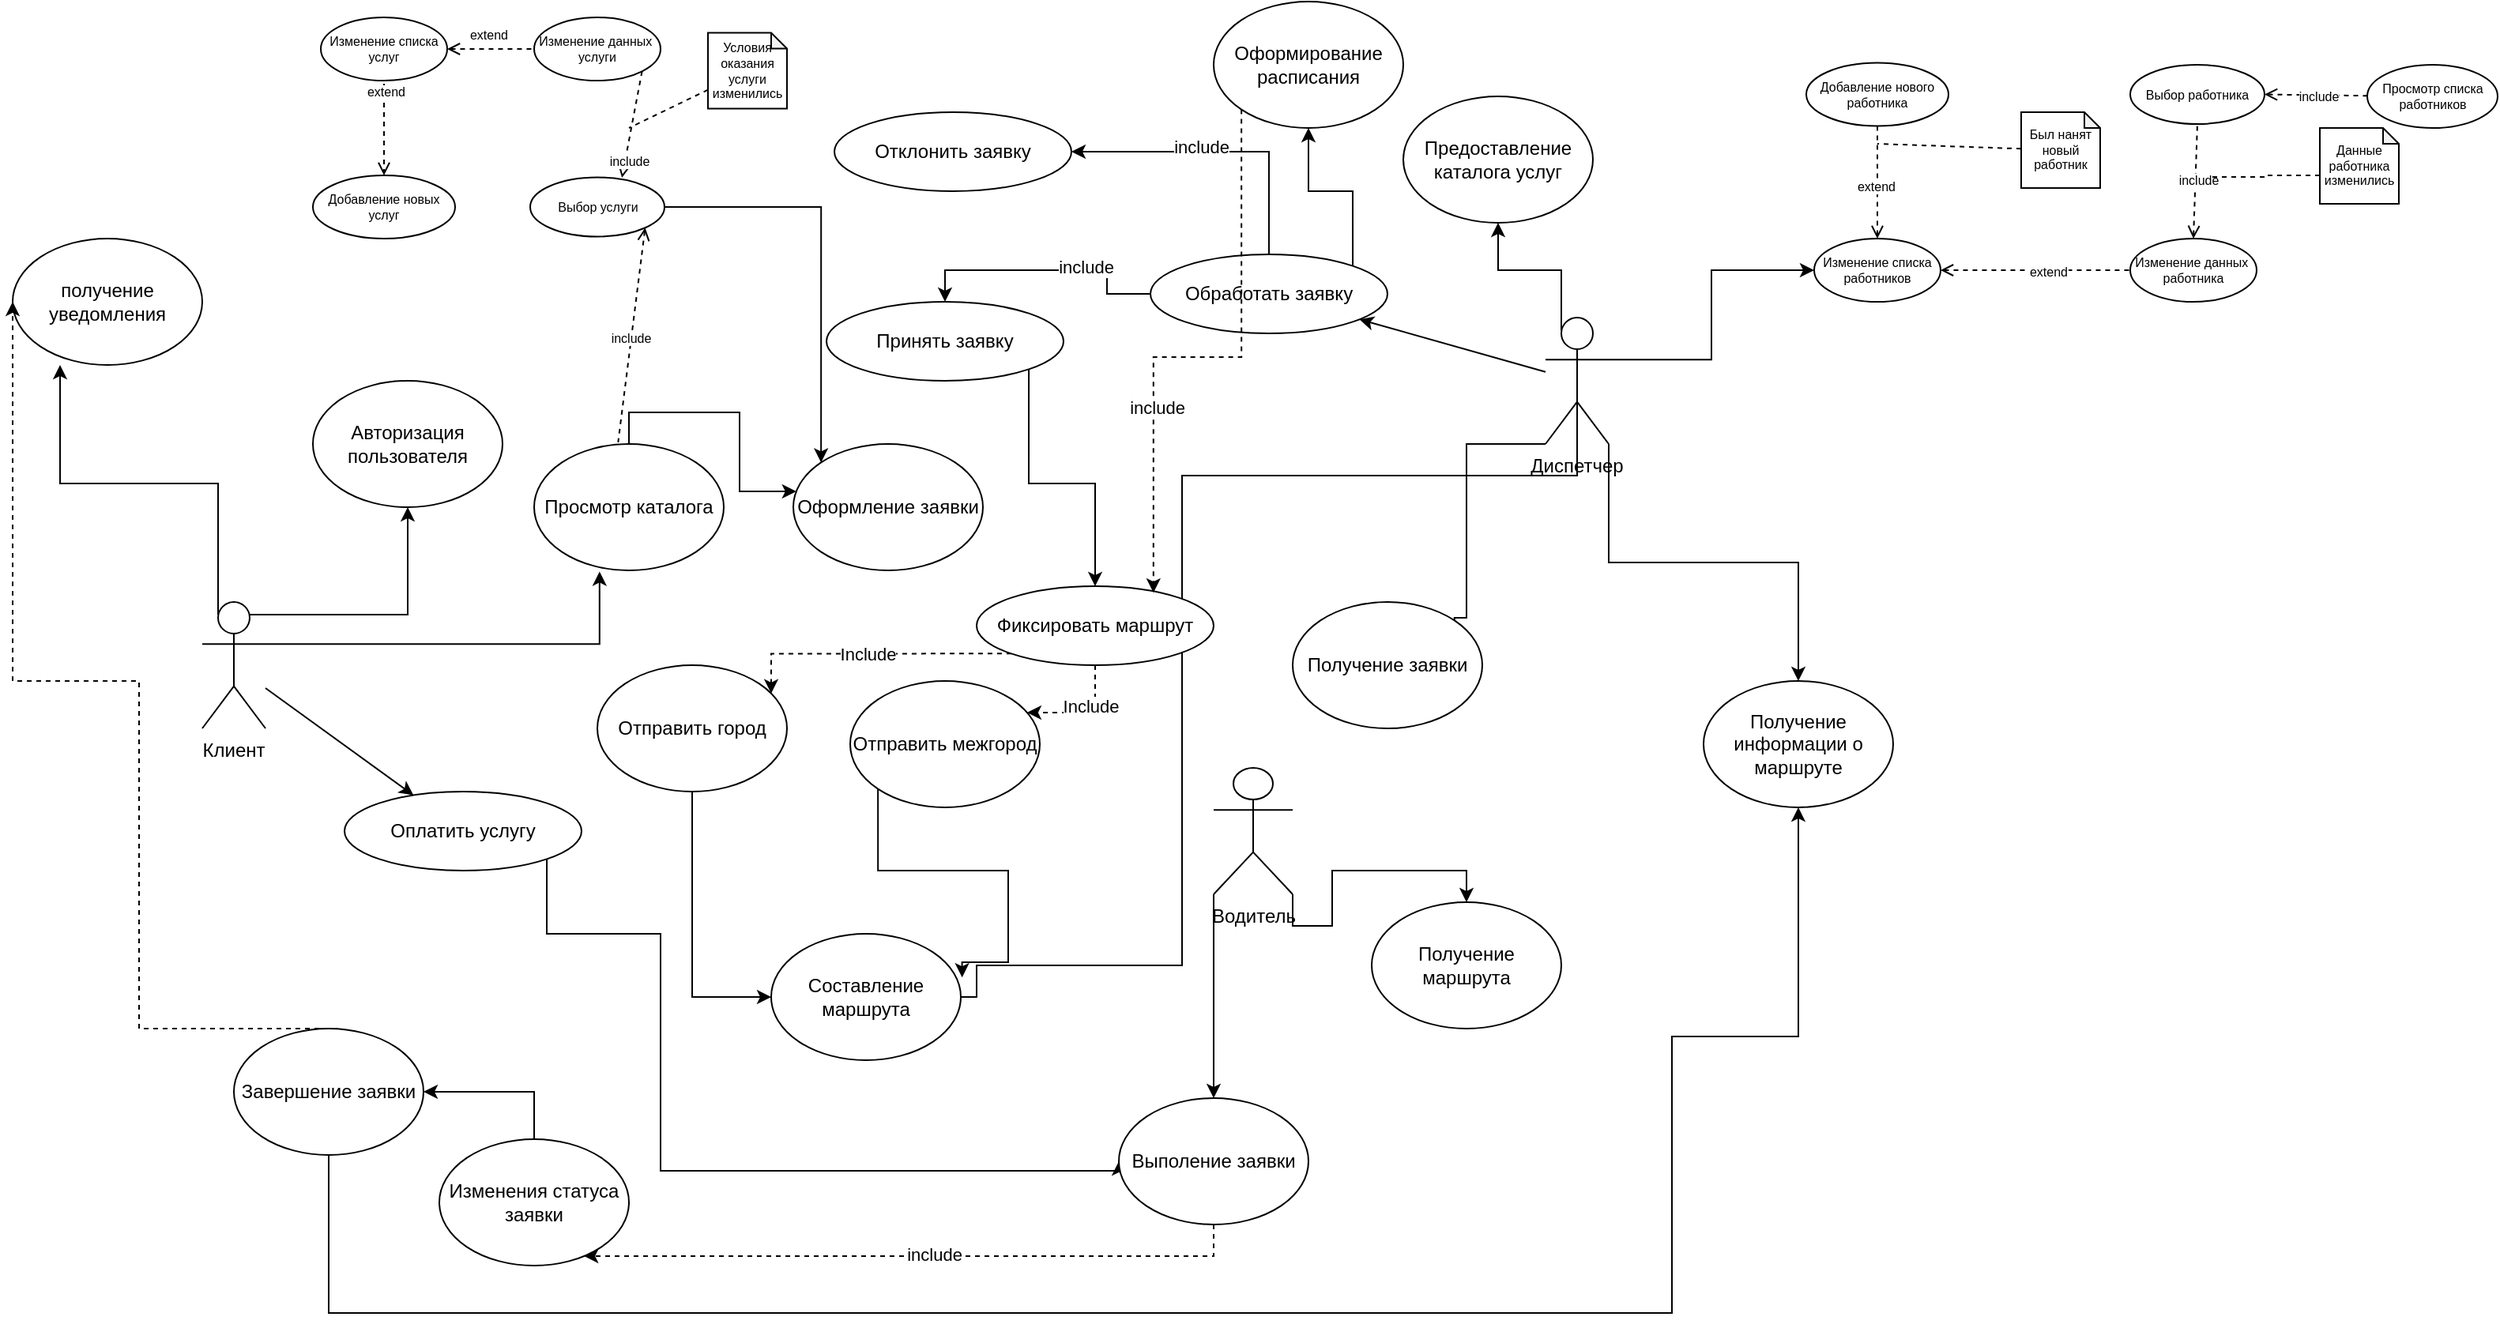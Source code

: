 <mxfile version="26.2.12" pages="4">
  <diagram name="Автобаза - Прецеденты" id="iorTe0vum1CQzyd1ajd3">
    <mxGraphModel dx="2433" dy="2200" grid="1" gridSize="10" guides="1" tooltips="1" connect="1" arrows="1" fold="1" page="1" pageScale="1" pageWidth="827" pageHeight="1169" math="0" shadow="0">
      <root>
        <mxCell id="0" />
        <mxCell id="1" parent="0" />
        <mxCell id="z_F4vW41E12EGXziHgMd-2" style="edgeStyle=orthogonalEdgeStyle;rounded=0;orthogonalLoop=1;jettySize=auto;html=1;exitX=0.75;exitY=0.1;exitDx=0;exitDy=0;exitPerimeter=0;" parent="1" source="h6UZVJmKNb4CSLtt_aIw-1" target="z_F4vW41E12EGXziHgMd-1" edge="1">
          <mxGeometry relative="1" as="geometry" />
        </mxCell>
        <mxCell id="z_F4vW41E12EGXziHgMd-4" style="edgeStyle=orthogonalEdgeStyle;rounded=0;orthogonalLoop=1;jettySize=auto;html=1;exitX=1;exitY=0.333;exitDx=0;exitDy=0;exitPerimeter=0;entryX=0.345;entryY=1.009;entryDx=0;entryDy=0;entryPerimeter=0;" parent="1" source="h6UZVJmKNb4CSLtt_aIw-1" target="Hcgc0fuzSYYbqY41BFrf-36" edge="1">
          <mxGeometry relative="1" as="geometry">
            <mxPoint x="290" y="220" as="targetPoint" />
          </mxGeometry>
        </mxCell>
        <mxCell id="h6UZVJmKNb4CSLtt_aIw-1" value="Клиент" style="shape=umlActor;verticalLabelPosition=bottom;verticalAlign=top;" parent="1" vertex="1">
          <mxGeometry x="40" y="230" width="40" height="80" as="geometry" />
        </mxCell>
        <mxCell id="Hcgc0fuzSYYbqY41BFrf-30" style="edgeStyle=orthogonalEdgeStyle;rounded=0;orthogonalLoop=1;jettySize=auto;html=1;exitX=1;exitY=1;exitDx=0;exitDy=0;exitPerimeter=0;" parent="1" source="h6UZVJmKNb4CSLtt_aIw-2" target="Hcgc0fuzSYYbqY41BFrf-29" edge="1">
          <mxGeometry relative="1" as="geometry" />
        </mxCell>
        <mxCell id="Hcgc0fuzSYYbqY41BFrf-42" style="edgeStyle=orthogonalEdgeStyle;rounded=0;orthogonalLoop=1;jettySize=auto;html=1;exitX=0.25;exitY=0.1;exitDx=0;exitDy=0;exitPerimeter=0;" parent="1" source="h6UZVJmKNb4CSLtt_aIw-2" target="Hcgc0fuzSYYbqY41BFrf-43" edge="1">
          <mxGeometry relative="1" as="geometry">
            <mxPoint x="860" y="-50" as="targetPoint" />
          </mxGeometry>
        </mxCell>
        <mxCell id="B_fv9NfPjWHLZnng0CW3-63" style="edgeStyle=orthogonalEdgeStyle;rounded=0;orthogonalLoop=1;jettySize=auto;html=1;exitX=1;exitY=0.333;exitDx=0;exitDy=0;exitPerimeter=0;entryX=0;entryY=0.5;entryDx=0;entryDy=0;" parent="1" source="h6UZVJmKNb4CSLtt_aIw-2" target="B_fv9NfPjWHLZnng0CW3-41" edge="1">
          <mxGeometry relative="1" as="geometry" />
        </mxCell>
        <mxCell id="J2JNPw5W6Lq8oTRcTXn3-17" style="edgeStyle=orthogonalEdgeStyle;rounded=0;orthogonalLoop=1;jettySize=auto;html=1;exitX=0.5;exitY=0.5;exitDx=0;exitDy=0;exitPerimeter=0;entryX=1;entryY=0.5;entryDx=0;entryDy=0;strokeColor=default;endArrow=none;startFill=0;" parent="1" source="h6UZVJmKNb4CSLtt_aIw-2" target="h6UZVJmKNb4CSLtt_aIw-29" edge="1">
          <mxGeometry relative="1" as="geometry">
            <Array as="points">
              <mxPoint x="910" y="150" />
              <mxPoint x="660" y="150" />
              <mxPoint x="660" y="460" />
              <mxPoint x="530" y="460" />
            </Array>
          </mxGeometry>
        </mxCell>
        <mxCell id="h6UZVJmKNb4CSLtt_aIw-2" value="Диспетчер" style="shape=umlActor;verticalLabelPosition=bottom;verticalAlign=top;" parent="1" vertex="1">
          <mxGeometry x="890" y="50" width="40" height="80" as="geometry" />
        </mxCell>
        <mxCell id="h6UZVJmKNb4CSLtt_aIw-42" style="edgeStyle=orthogonalEdgeStyle;rounded=0;orthogonalLoop=1;jettySize=auto;html=1;exitX=1;exitY=1;exitDx=0;exitDy=0;entryX=0;entryY=0.5;entryDx=0;entryDy=0;" parent="1" source="h6UZVJmKNb4CSLtt_aIw-5" target="h6UZVJmKNb4CSLtt_aIw-41" edge="1">
          <mxGeometry relative="1" as="geometry">
            <Array as="points">
              <mxPoint x="258" y="440" />
              <mxPoint x="330" y="440" />
              <mxPoint x="330" y="590" />
            </Array>
          </mxGeometry>
        </mxCell>
        <mxCell id="h6UZVJmKNb4CSLtt_aIw-5" value="Оплатить услугу" style="ellipse;whiteSpace=wrap;" parent="1" vertex="1">
          <mxGeometry x="130" y="350" width="150" height="50" as="geometry" />
        </mxCell>
        <mxCell id="h6UZVJmKNb4CSLtt_aIw-52" style="edgeStyle=orthogonalEdgeStyle;rounded=0;orthogonalLoop=1;jettySize=auto;html=1;exitX=0.5;exitY=0;exitDx=0;exitDy=0;entryX=1;entryY=0.5;entryDx=0;entryDy=0;" parent="1" source="h6UZVJmKNb4CSLtt_aIw-6" target="h6UZVJmKNb4CSLtt_aIw-7" edge="1">
          <mxGeometry relative="1" as="geometry" />
        </mxCell>
        <mxCell id="J2JNPw5W6Lq8oTRcTXn3-5" value="include" style="edgeLabel;html=1;align=center;verticalAlign=middle;resizable=0;points=[];" parent="h6UZVJmKNb4CSLtt_aIw-52" vertex="1" connectable="0">
          <mxGeometry x="0.137" y="-3" relative="1" as="geometry">
            <mxPoint as="offset" />
          </mxGeometry>
        </mxCell>
        <mxCell id="h6UZVJmKNb4CSLtt_aIw-53" style="edgeStyle=orthogonalEdgeStyle;rounded=0;orthogonalLoop=1;jettySize=auto;html=1;exitX=0;exitY=0.5;exitDx=0;exitDy=0;entryX=0.5;entryY=0;entryDx=0;entryDy=0;" parent="1" source="h6UZVJmKNb4CSLtt_aIw-6" target="h6UZVJmKNb4CSLtt_aIw-19" edge="1">
          <mxGeometry relative="1" as="geometry" />
        </mxCell>
        <mxCell id="J2JNPw5W6Lq8oTRcTXn3-4" value="include" style="edgeLabel;html=1;align=center;verticalAlign=middle;resizable=0;points=[];" parent="h6UZVJmKNb4CSLtt_aIw-53" vertex="1" connectable="0">
          <mxGeometry x="-0.321" y="-2" relative="1" as="geometry">
            <mxPoint as="offset" />
          </mxGeometry>
        </mxCell>
        <mxCell id="xUP2FjdmGzfxS-DiGRP_-1" style="edgeStyle=orthogonalEdgeStyle;rounded=0;orthogonalLoop=1;jettySize=auto;html=1;exitX=1;exitY=0;exitDx=0;exitDy=0;" edge="1" parent="1" source="h6UZVJmKNb4CSLtt_aIw-6" target="xUP2FjdmGzfxS-DiGRP_-2">
          <mxGeometry relative="1" as="geometry">
            <mxPoint x="740" y="-110" as="targetPoint" />
          </mxGeometry>
        </mxCell>
        <mxCell id="h6UZVJmKNb4CSLtt_aIw-6" value="Обработать заявку" style="ellipse;whiteSpace=wrap;" parent="1" vertex="1">
          <mxGeometry x="640" y="10" width="150" height="50" as="geometry" />
        </mxCell>
        <mxCell id="h6UZVJmKNb4CSLtt_aIw-7" value="Отклонить заявку" style="ellipse;whiteSpace=wrap;" parent="1" vertex="1">
          <mxGeometry x="440" y="-80" width="150" height="50" as="geometry" />
        </mxCell>
        <mxCell id="h6UZVJmKNb4CSLtt_aIw-34" style="edgeStyle=orthogonalEdgeStyle;rounded=0;orthogonalLoop=1;jettySize=auto;html=1;exitX=0;exitY=1;exitDx=0;exitDy=0;dashed=1;" parent="1" source="h6UZVJmKNb4CSLtt_aIw-8" target="h6UZVJmKNb4CSLtt_aIw-35" edge="1">
          <mxGeometry relative="1" as="geometry">
            <mxPoint x="460" y="270" as="targetPoint" />
            <Array as="points">
              <mxPoint x="400" y="263" />
            </Array>
          </mxGeometry>
        </mxCell>
        <mxCell id="J2JNPw5W6Lq8oTRcTXn3-1" value="Include" style="edgeLabel;html=1;align=center;verticalAlign=middle;resizable=0;points=[];" parent="h6UZVJmKNb4CSLtt_aIw-34" vertex="1" connectable="0">
          <mxGeometry x="0.026" relative="1" as="geometry">
            <mxPoint as="offset" />
          </mxGeometry>
        </mxCell>
        <mxCell id="h6UZVJmKNb4CSLtt_aIw-36" style="edgeStyle=orthogonalEdgeStyle;rounded=0;orthogonalLoop=1;jettySize=auto;html=1;exitX=0.5;exitY=1;exitDx=0;exitDy=0;dashed=1;" parent="1" source="h6UZVJmKNb4CSLtt_aIw-8" target="h6UZVJmKNb4CSLtt_aIw-37" edge="1">
          <mxGeometry relative="1" as="geometry">
            <mxPoint x="530" y="290" as="targetPoint" />
            <Array as="points">
              <mxPoint x="605" y="300" />
            </Array>
          </mxGeometry>
        </mxCell>
        <mxCell id="J2JNPw5W6Lq8oTRcTXn3-2" value="Include" style="edgeLabel;html=1;align=center;verticalAlign=middle;resizable=0;points=[];" parent="h6UZVJmKNb4CSLtt_aIw-36" vertex="1" connectable="0">
          <mxGeometry x="-0.283" y="-3" relative="1" as="geometry">
            <mxPoint as="offset" />
          </mxGeometry>
        </mxCell>
        <mxCell id="h6UZVJmKNb4CSLtt_aIw-8" value="Фиксировать маршрут" style="ellipse;whiteSpace=wrap;" parent="1" vertex="1">
          <mxGeometry x="530" y="220" width="150" height="50" as="geometry" />
        </mxCell>
        <mxCell id="h6UZVJmKNb4CSLtt_aIw-11" parent="1" source="h6UZVJmKNb4CSLtt_aIw-1" target="h6UZVJmKNb4CSLtt_aIw-5" edge="1">
          <mxGeometry relative="1" as="geometry" />
        </mxCell>
        <mxCell id="h6UZVJmKNb4CSLtt_aIw-12" parent="1" source="h6UZVJmKNb4CSLtt_aIw-2" target="h6UZVJmKNb4CSLtt_aIw-6" edge="1">
          <mxGeometry relative="1" as="geometry" />
        </mxCell>
        <mxCell id="h6UZVJmKNb4CSLtt_aIw-51" style="edgeStyle=orthogonalEdgeStyle;rounded=0;orthogonalLoop=1;jettySize=auto;html=1;exitX=1;exitY=1;exitDx=0;exitDy=0;entryX=0.5;entryY=0;entryDx=0;entryDy=0;" parent="1" source="h6UZVJmKNb4CSLtt_aIw-19" target="h6UZVJmKNb4CSLtt_aIw-8" edge="1">
          <mxGeometry relative="1" as="geometry" />
        </mxCell>
        <mxCell id="h6UZVJmKNb4CSLtt_aIw-19" value="Принять заявку" style="ellipse;whiteSpace=wrap;html=1;" parent="1" vertex="1">
          <mxGeometry x="435" y="40" width="150" height="50" as="geometry" />
        </mxCell>
        <mxCell id="h6UZVJmKNb4CSLtt_aIw-24" value="получение уведомления" style="ellipse;whiteSpace=wrap;html=1;" parent="1" vertex="1">
          <mxGeometry x="-80" width="120" height="80" as="geometry" />
        </mxCell>
        <mxCell id="h6UZVJmKNb4CSLtt_aIw-40" style="edgeStyle=orthogonalEdgeStyle;rounded=0;orthogonalLoop=1;jettySize=auto;html=1;exitX=0;exitY=1;exitDx=0;exitDy=0;exitPerimeter=0;" parent="1" source="h6UZVJmKNb4CSLtt_aIw-27" target="h6UZVJmKNb4CSLtt_aIw-41" edge="1">
          <mxGeometry relative="1" as="geometry">
            <mxPoint x="540" y="570" as="targetPoint" />
            <Array as="points">
              <mxPoint x="680" y="510" />
              <mxPoint x="680" y="510" />
            </Array>
          </mxGeometry>
        </mxCell>
        <mxCell id="Hcgc0fuzSYYbqY41BFrf-40" style="edgeStyle=orthogonalEdgeStyle;rounded=0;orthogonalLoop=1;jettySize=auto;html=1;exitX=1;exitY=1;exitDx=0;exitDy=0;exitPerimeter=0;" parent="1" source="h6UZVJmKNb4CSLtt_aIw-27" target="Hcgc0fuzSYYbqY41BFrf-41" edge="1">
          <mxGeometry relative="1" as="geometry">
            <mxPoint x="840" y="460" as="targetPoint" />
          </mxGeometry>
        </mxCell>
        <mxCell id="h6UZVJmKNb4CSLtt_aIw-27" value="Водитель" style="shape=umlActor;verticalLabelPosition=bottom;verticalAlign=top;html=1;outlineConnect=0;" parent="1" vertex="1">
          <mxGeometry x="680" y="335" width="50" height="80" as="geometry" />
        </mxCell>
        <mxCell id="h6UZVJmKNb4CSLtt_aIw-29" value="Составление маршрута" style="ellipse;whiteSpace=wrap;html=1;" parent="1" vertex="1">
          <mxGeometry x="400" y="440" width="120" height="80" as="geometry" />
        </mxCell>
        <mxCell id="h6UZVJmKNb4CSLtt_aIw-56" style="edgeStyle=orthogonalEdgeStyle;rounded=0;orthogonalLoop=1;jettySize=auto;html=1;exitX=0.5;exitY=1;exitDx=0;exitDy=0;entryX=0;entryY=0.5;entryDx=0;entryDy=0;" parent="1" source="h6UZVJmKNb4CSLtt_aIw-35" target="h6UZVJmKNb4CSLtt_aIw-29" edge="1">
          <mxGeometry relative="1" as="geometry" />
        </mxCell>
        <mxCell id="h6UZVJmKNb4CSLtt_aIw-35" value="Отправить город" style="ellipse;whiteSpace=wrap;html=1;" parent="1" vertex="1">
          <mxGeometry x="290" y="270" width="120" height="80" as="geometry" />
        </mxCell>
        <mxCell id="h6UZVJmKNb4CSLtt_aIw-37" value="Отправить межгород" style="ellipse;whiteSpace=wrap;html=1;" parent="1" vertex="1">
          <mxGeometry x="450" y="280" width="120" height="80" as="geometry" />
        </mxCell>
        <mxCell id="h6UZVJmKNb4CSLtt_aIw-39" style="edgeStyle=orthogonalEdgeStyle;rounded=0;orthogonalLoop=1;jettySize=auto;html=1;exitX=0;exitY=1;exitDx=0;exitDy=0;entryX=1.007;entryY=0.345;entryDx=0;entryDy=0;entryPerimeter=0;" parent="1" source="h6UZVJmKNb4CSLtt_aIw-37" target="h6UZVJmKNb4CSLtt_aIw-29" edge="1">
          <mxGeometry relative="1" as="geometry">
            <Array as="points">
              <mxPoint x="468" y="400" />
              <mxPoint x="550" y="400" />
              <mxPoint x="550" y="458" />
            </Array>
          </mxGeometry>
        </mxCell>
        <mxCell id="Hcgc0fuzSYYbqY41BFrf-33" style="edgeStyle=orthogonalEdgeStyle;rounded=0;orthogonalLoop=1;jettySize=auto;html=1;exitX=0.5;exitY=1;exitDx=0;exitDy=0;dashed=1;" parent="1" source="h6UZVJmKNb4CSLtt_aIw-41" target="Hcgc0fuzSYYbqY41BFrf-34" edge="1">
          <mxGeometry relative="1" as="geometry">
            <mxPoint x="300" y="630" as="targetPoint" />
            <Array as="points">
              <mxPoint x="680" y="644" />
              <mxPoint x="300" y="644" />
            </Array>
          </mxGeometry>
        </mxCell>
        <mxCell id="J2JNPw5W6Lq8oTRcTXn3-6" value="include" style="edgeLabel;html=1;align=center;verticalAlign=middle;resizable=0;points=[];" parent="Hcgc0fuzSYYbqY41BFrf-33" vertex="1" connectable="0">
          <mxGeometry x="-0.056" y="-1" relative="1" as="geometry">
            <mxPoint as="offset" />
          </mxGeometry>
        </mxCell>
        <mxCell id="h6UZVJmKNb4CSLtt_aIw-41" value="Выполение заявки" style="ellipse;whiteSpace=wrap;html=1;" parent="1" vertex="1">
          <mxGeometry x="620" y="544" width="120" height="80" as="geometry" />
        </mxCell>
        <mxCell id="h6UZVJmKNb4CSLtt_aIw-45" style="edgeStyle=orthogonalEdgeStyle;rounded=0;orthogonalLoop=1;jettySize=auto;html=1;exitX=0.5;exitY=0;exitDx=0;exitDy=0;entryX=0;entryY=0.5;entryDx=0;entryDy=0;dashed=1;" parent="1" source="h6UZVJmKNb4CSLtt_aIw-44" target="h6UZVJmKNb4CSLtt_aIw-24" edge="1">
          <mxGeometry relative="1" as="geometry">
            <Array as="points">
              <mxPoint y="500" />
              <mxPoint y="280" />
              <mxPoint x="-80" y="280" />
            </Array>
          </mxGeometry>
        </mxCell>
        <mxCell id="h6UZVJmKNb4CSLtt_aIw-57" style="edgeStyle=orthogonalEdgeStyle;rounded=0;orthogonalLoop=1;jettySize=auto;html=1;exitX=0.5;exitY=1;exitDx=0;exitDy=0;entryX=0.5;entryY=1;entryDx=0;entryDy=0;" parent="1" source="h6UZVJmKNb4CSLtt_aIw-44" target="Hcgc0fuzSYYbqY41BFrf-29" edge="1">
          <mxGeometry relative="1" as="geometry">
            <Array as="points">
              <mxPoint x="120" y="680" />
              <mxPoint x="970" y="680" />
              <mxPoint x="970" y="505" />
              <mxPoint x="1050" y="505" />
            </Array>
            <mxPoint x="1060" y="375" as="targetPoint" />
          </mxGeometry>
        </mxCell>
        <mxCell id="h6UZVJmKNb4CSLtt_aIw-44" value="Завершение заявки" style="ellipse;whiteSpace=wrap;html=1;" parent="1" vertex="1">
          <mxGeometry x="60" y="500" width="120" height="80" as="geometry" />
        </mxCell>
        <mxCell id="h6UZVJmKNb4CSLtt_aIw-48" value="Получение заявки" style="ellipse;whiteSpace=wrap;html=1;" parent="1" vertex="1">
          <mxGeometry x="730.0" y="230" width="120" height="80" as="geometry" />
        </mxCell>
        <mxCell id="h6UZVJmKNb4CSLtt_aIw-55" style="edgeStyle=orthogonalEdgeStyle;rounded=0;orthogonalLoop=1;jettySize=auto;html=1;exitX=1;exitY=0;exitDx=0;exitDy=0;entryX=0;entryY=1;entryDx=0;entryDy=0;entryPerimeter=0;endArrow=none;startFill=0;" parent="1" source="h6UZVJmKNb4CSLtt_aIw-48" target="h6UZVJmKNb4CSLtt_aIw-2" edge="1">
          <mxGeometry relative="1" as="geometry">
            <Array as="points">
              <mxPoint x="832" y="240" />
              <mxPoint x="840" y="240" />
              <mxPoint x="840" y="130" />
            </Array>
          </mxGeometry>
        </mxCell>
        <mxCell id="Hcgc0fuzSYYbqY41BFrf-29" value="Получение информации о маршруте" style="ellipse;whiteSpace=wrap;html=1;" parent="1" vertex="1">
          <mxGeometry x="990" y="280" width="120" height="80" as="geometry" />
        </mxCell>
        <mxCell id="Hcgc0fuzSYYbqY41BFrf-35" style="edgeStyle=orthogonalEdgeStyle;rounded=0;orthogonalLoop=1;jettySize=auto;html=1;exitX=0.5;exitY=0;exitDx=0;exitDy=0;" parent="1" source="Hcgc0fuzSYYbqY41BFrf-34" target="h6UZVJmKNb4CSLtt_aIw-44" edge="1">
          <mxGeometry relative="1" as="geometry" />
        </mxCell>
        <mxCell id="Hcgc0fuzSYYbqY41BFrf-34" value="Изменения статуса заявки" style="ellipse;whiteSpace=wrap;html=1;" parent="1" vertex="1">
          <mxGeometry x="190" y="570" width="120" height="80" as="geometry" />
        </mxCell>
        <mxCell id="Hcgc0fuzSYYbqY41BFrf-37" style="edgeStyle=orthogonalEdgeStyle;rounded=0;orthogonalLoop=1;jettySize=auto;html=1;exitX=0.5;exitY=0;exitDx=0;exitDy=0;" parent="1" source="Hcgc0fuzSYYbqY41BFrf-36" target="Hcgc0fuzSYYbqY41BFrf-38" edge="1">
          <mxGeometry relative="1" as="geometry">
            <mxPoint x="450" y="160" as="targetPoint" />
            <Array as="points">
              <mxPoint x="310" y="110" />
              <mxPoint x="380" y="110" />
              <mxPoint x="380" y="160" />
            </Array>
          </mxGeometry>
        </mxCell>
        <mxCell id="Hcgc0fuzSYYbqY41BFrf-36" value="Просмотр каталога" style="ellipse;whiteSpace=wrap;html=1;" parent="1" vertex="1">
          <mxGeometry x="250" y="130" width="120" height="80" as="geometry" />
        </mxCell>
        <mxCell id="Hcgc0fuzSYYbqY41BFrf-38" value="Оформление заявки" style="ellipse;whiteSpace=wrap;html=1;" parent="1" vertex="1">
          <mxGeometry x="414" y="130" width="120" height="80" as="geometry" />
        </mxCell>
        <mxCell id="Hcgc0fuzSYYbqY41BFrf-41" value="Получение маршрута" style="ellipse;whiteSpace=wrap;html=1;" parent="1" vertex="1">
          <mxGeometry x="780" y="420" width="120" height="80" as="geometry" />
        </mxCell>
        <mxCell id="Hcgc0fuzSYYbqY41BFrf-43" value="Предоставление каталога услуг" style="ellipse;whiteSpace=wrap;html=1;" parent="1" vertex="1">
          <mxGeometry x="800" y="-90" width="120" height="80" as="geometry" />
        </mxCell>
        <mxCell id="z_F4vW41E12EGXziHgMd-1" value="Авторизация пользователя" style="ellipse;whiteSpace=wrap;html=1;" parent="1" vertex="1">
          <mxGeometry x="110" y="90" width="120" height="80" as="geometry" />
        </mxCell>
        <mxCell id="z_F4vW41E12EGXziHgMd-3" style="edgeStyle=orthogonalEdgeStyle;rounded=0;orthogonalLoop=1;jettySize=auto;html=1;exitX=0.25;exitY=0.1;exitDx=0;exitDy=0;exitPerimeter=0;entryX=0.25;entryY=1;entryDx=0;entryDy=0;entryPerimeter=0;" parent="1" source="h6UZVJmKNb4CSLtt_aIw-1" target="h6UZVJmKNb4CSLtt_aIw-24" edge="1">
          <mxGeometry relative="1" as="geometry" />
        </mxCell>
        <mxCell id="B_fv9NfPjWHLZnng0CW3-41" value="Изменение списка работников" style="ellipse;whiteSpace=wrap;html=1;fontSize=8;" parent="1" vertex="1">
          <mxGeometry x="1060" width="80" height="40" as="geometry" />
        </mxCell>
        <mxCell id="B_fv9NfPjWHLZnng0CW3-42" value="" style="endArrow=none;html=1;rounded=0;exitX=0.5;exitY=0;exitDx=0;exitDy=0;fontSize=8;dashed=1;entryX=0.5;entryY=1;entryDx=0;entryDy=0;endFill=0;startArrow=open;startFill=0;" parent="1" source="B_fv9NfPjWHLZnng0CW3-41" target="B_fv9NfPjWHLZnng0CW3-44" edge="1">
          <mxGeometry width="50" height="50" relative="1" as="geometry">
            <mxPoint x="1570" y="50" as="sourcePoint" />
            <mxPoint x="1620" y="-40" as="targetPoint" />
          </mxGeometry>
        </mxCell>
        <mxCell id="B_fv9NfPjWHLZnng0CW3-43" value="extend" style="edgeLabel;html=1;align=center;verticalAlign=middle;resizable=0;points=[];fontSize=8;" parent="B_fv9NfPjWHLZnng0CW3-42" vertex="1" connectable="0">
          <mxGeometry x="-0.064" y="1" relative="1" as="geometry">
            <mxPoint as="offset" />
          </mxGeometry>
        </mxCell>
        <mxCell id="B_fv9NfPjWHLZnng0CW3-44" value="Добавление нового&lt;div style=&quot;font-size: 8px;&quot;&gt;работника&lt;/div&gt;" style="ellipse;whiteSpace=wrap;html=1;fontSize=8;" parent="1" vertex="1">
          <mxGeometry x="1055" y="-111.25" width="90" height="40" as="geometry" />
        </mxCell>
        <mxCell id="B_fv9NfPjWHLZnng0CW3-45" value="Изменение данных&amp;nbsp; работника" style="ellipse;whiteSpace=wrap;html=1;fontSize=8;" parent="1" vertex="1">
          <mxGeometry x="1260" width="80" height="40" as="geometry" />
        </mxCell>
        <mxCell id="B_fv9NfPjWHLZnng0CW3-46" value="" style="endArrow=none;html=1;rounded=0;exitX=1;exitY=0.5;exitDx=0;exitDy=0;entryX=0;entryY=0.5;entryDx=0;entryDy=0;fontSize=8;dashed=1;endFill=0;startArrow=open;startFill=0;" parent="1" source="B_fv9NfPjWHLZnng0CW3-41" target="B_fv9NfPjWHLZnng0CW3-45" edge="1">
          <mxGeometry width="50" height="50" relative="1" as="geometry">
            <mxPoint x="1570" y="10" as="sourcePoint" />
            <mxPoint x="1620" y="-40" as="targetPoint" />
          </mxGeometry>
        </mxCell>
        <mxCell id="B_fv9NfPjWHLZnng0CW3-47" value="extend" style="edgeLabel;html=1;align=center;verticalAlign=middle;resizable=0;points=[];fontSize=8;" parent="B_fv9NfPjWHLZnng0CW3-46" vertex="1" connectable="0">
          <mxGeometry x="0.121" y="-1" relative="1" as="geometry">
            <mxPoint as="offset" />
          </mxGeometry>
        </mxCell>
        <mxCell id="B_fv9NfPjWHLZnng0CW3-51" value="Выбор работника" style="ellipse;whiteSpace=wrap;html=1;fontSize=8;" parent="1" vertex="1">
          <mxGeometry x="1260" y="-110" width="85" height="37.5" as="geometry" />
        </mxCell>
        <mxCell id="B_fv9NfPjWHLZnng0CW3-52" value="" style="endArrow=none;html=1;rounded=0;dashed=1;fontSize=8;exitX=0.5;exitY=0;exitDx=0;exitDy=0;entryX=0.5;entryY=1;entryDx=0;entryDy=0;endFill=0;startArrow=open;startFill=0;" parent="1" source="B_fv9NfPjWHLZnng0CW3-45" target="B_fv9NfPjWHLZnng0CW3-51" edge="1">
          <mxGeometry width="50" height="50" relative="1" as="geometry">
            <mxPoint x="1410.901" y="-14.139" as="sourcePoint" />
            <mxPoint x="1511" y="-10" as="targetPoint" />
          </mxGeometry>
        </mxCell>
        <mxCell id="B_fv9NfPjWHLZnng0CW3-53" value="include" style="edgeLabel;html=1;align=center;verticalAlign=middle;resizable=0;points=[];fontSize=8;" parent="B_fv9NfPjWHLZnng0CW3-52" vertex="1" connectable="0">
          <mxGeometry x="0.024" y="-1" relative="1" as="geometry">
            <mxPoint as="offset" />
          </mxGeometry>
        </mxCell>
        <mxCell id="B_fv9NfPjWHLZnng0CW3-54" value="Просмотр списка работников" style="ellipse;whiteSpace=wrap;html=1;fontSize=8;" parent="1" vertex="1">
          <mxGeometry x="1410" y="-110" width="82.5" height="40" as="geometry" />
        </mxCell>
        <mxCell id="B_fv9NfPjWHLZnng0CW3-55" value="" style="endArrow=none;html=1;rounded=0;dashed=1;fontSize=8;exitX=1;exitY=0.5;exitDx=0;exitDy=0;endFill=0;startArrow=open;startFill=0;" parent="1" source="B_fv9NfPjWHLZnng0CW3-51" target="B_fv9NfPjWHLZnng0CW3-54" edge="1">
          <mxGeometry width="50" height="50" relative="1" as="geometry">
            <mxPoint x="1380.001" y="-84.139" as="sourcePoint" />
            <mxPoint x="1480.1" y="-80" as="targetPoint" />
          </mxGeometry>
        </mxCell>
        <mxCell id="B_fv9NfPjWHLZnng0CW3-56" value="include" style="edgeLabel;html=1;align=center;verticalAlign=middle;resizable=0;points=[];fontSize=8;" parent="B_fv9NfPjWHLZnng0CW3-55" vertex="1" connectable="0">
          <mxGeometry x="0.024" y="-1" relative="1" as="geometry">
            <mxPoint as="offset" />
          </mxGeometry>
        </mxCell>
        <mxCell id="B_fv9NfPjWHLZnng0CW3-64" style="edgeStyle=orthogonalEdgeStyle;rounded=0;orthogonalLoop=1;jettySize=auto;html=1;exitX=0;exitY=0.5;exitDx=0;exitDy=0;exitPerimeter=0;dashed=1;endArrow=none;startFill=0;" parent="1" source="B_fv9NfPjWHLZnng0CW3-57" edge="1">
          <mxGeometry relative="1" as="geometry">
            <mxPoint x="1310" y="-40" as="targetPoint" />
            <Array as="points">
              <mxPoint x="1380" y="-40" />
              <mxPoint x="1345" y="-40" />
              <mxPoint x="1310" y="-39" />
            </Array>
          </mxGeometry>
        </mxCell>
        <mxCell id="B_fv9NfPjWHLZnng0CW3-57" value="Данные работника изменились" style="shape=note;whiteSpace=wrap;html=1;backgroundOutline=1;darkOpacity=0.05;size=10;fontSize=8;" parent="1" vertex="1">
          <mxGeometry x="1380" y="-70" width="50" height="48" as="geometry" />
        </mxCell>
        <mxCell id="B_fv9NfPjWHLZnng0CW3-59" value="Был нанят новый работник" style="shape=note;whiteSpace=wrap;html=1;backgroundOutline=1;darkOpacity=0.05;size=10;fontSize=8;" parent="1" vertex="1">
          <mxGeometry x="1191" y="-80" width="50" height="48" as="geometry" />
        </mxCell>
        <mxCell id="B_fv9NfPjWHLZnng0CW3-60" value="" style="endArrow=none;html=1;rounded=0;endFill=0;dashed=1;" parent="1" source="B_fv9NfPjWHLZnng0CW3-59" edge="1">
          <mxGeometry width="50" height="50" relative="1" as="geometry">
            <mxPoint x="1640" y="40" as="sourcePoint" />
            <mxPoint x="1100" y="-60" as="targetPoint" />
          </mxGeometry>
        </mxCell>
        <mxCell id="Qy9Hf9CnJuJQWr_-i0bf-15" value="" style="endArrow=open;html=1;rounded=0;exitX=0.5;exitY=0;exitDx=0;exitDy=0;fontSize=8;dashed=1;entryX=0.5;entryY=0;entryDx=0;entryDy=0;endFill=0;" parent="1" source="Qy9Hf9CnJuJQWr_-i0bf-18" target="Qy9Hf9CnJuJQWr_-i0bf-17" edge="1">
          <mxGeometry width="50" height="50" relative="1" as="geometry">
            <mxPoint x="258.75" y="9" as="sourcePoint" />
            <mxPoint x="570" y="-6" as="targetPoint" />
          </mxGeometry>
        </mxCell>
        <mxCell id="Qy9Hf9CnJuJQWr_-i0bf-16" value="extend" style="edgeLabel;html=1;align=center;verticalAlign=middle;resizable=0;points=[];fontSize=8;" parent="Qy9Hf9CnJuJQWr_-i0bf-15" vertex="1" connectable="0">
          <mxGeometry x="-0.064" y="1" relative="1" as="geometry">
            <mxPoint as="offset" />
          </mxGeometry>
        </mxCell>
        <mxCell id="Qy9Hf9CnJuJQWr_-i0bf-17" value="Добавление новых&lt;div&gt;услуг&lt;/div&gt;" style="ellipse;whiteSpace=wrap;html=1;fontSize=8;" parent="1" vertex="1">
          <mxGeometry x="110" y="-40" width="90" height="40" as="geometry" />
        </mxCell>
        <mxCell id="Qy9Hf9CnJuJQWr_-i0bf-18" value="Изменение списка услуг" style="ellipse;whiteSpace=wrap;html=1;fontSize=8;" parent="1" vertex="1">
          <mxGeometry x="115" y="-140" width="80" height="40" as="geometry" />
        </mxCell>
        <mxCell id="Qy9Hf9CnJuJQWr_-i0bf-19" value="Изменение данных&amp;nbsp; услуги" style="ellipse;whiteSpace=wrap;html=1;fontSize=8;" parent="1" vertex="1">
          <mxGeometry x="250" y="-140" width="80" height="40" as="geometry" />
        </mxCell>
        <mxCell id="Qy9Hf9CnJuJQWr_-i0bf-20" value="" style="endArrow=none;html=1;rounded=0;exitX=1;exitY=0.5;exitDx=0;exitDy=0;entryX=0;entryY=0.5;entryDx=0;entryDy=0;fontSize=8;dashed=1;endFill=0;startArrow=open;startFill=0;" parent="1" source="Qy9Hf9CnJuJQWr_-i0bf-18" target="Qy9Hf9CnJuJQWr_-i0bf-19" edge="1">
          <mxGeometry width="50" height="50" relative="1" as="geometry">
            <mxPoint x="270" y="75" as="sourcePoint" />
            <mxPoint x="330" y="75" as="targetPoint" />
          </mxGeometry>
        </mxCell>
        <mxCell id="Qy9Hf9CnJuJQWr_-i0bf-21" value="extend" style="edgeLabel;html=1;align=center;verticalAlign=middle;resizable=0;points=[];fontSize=8;" parent="Qy9Hf9CnJuJQWr_-i0bf-20" vertex="1" connectable="0">
          <mxGeometry x="0.121" y="-1" relative="1" as="geometry">
            <mxPoint x="-5" y="-10" as="offset" />
          </mxGeometry>
        </mxCell>
        <mxCell id="J2JNPw5W6Lq8oTRcTXn3-7" style="edgeStyle=orthogonalEdgeStyle;rounded=0;orthogonalLoop=1;jettySize=auto;html=1;exitX=1;exitY=0.5;exitDx=0;exitDy=0;entryX=0;entryY=0;entryDx=0;entryDy=0;" parent="1" source="Qy9Hf9CnJuJQWr_-i0bf-22" target="Hcgc0fuzSYYbqY41BFrf-38" edge="1">
          <mxGeometry relative="1" as="geometry" />
        </mxCell>
        <mxCell id="Qy9Hf9CnJuJQWr_-i0bf-22" value="Выбор услуги" style="ellipse;whiteSpace=wrap;html=1;fontSize=8;" parent="1" vertex="1">
          <mxGeometry x="247.5" y="-38.75" width="85" height="37.5" as="geometry" />
        </mxCell>
        <mxCell id="Qy9Hf9CnJuJQWr_-i0bf-23" value="" style="endArrow=open;html=1;rounded=0;dashed=1;fontSize=8;exitX=1;exitY=1;exitDx=0;exitDy=0;entryX=0.683;entryY=0.005;entryDx=0;entryDy=0;endFill=0;entryPerimeter=0;" parent="1" source="Qy9Hf9CnJuJQWr_-i0bf-19" target="Qy9Hf9CnJuJQWr_-i0bf-22" edge="1">
          <mxGeometry width="50" height="50" relative="1" as="geometry">
            <mxPoint x="370.63" y="2" as="sourcePoint" />
            <mxPoint x="436.63" y="-40" as="targetPoint" />
          </mxGeometry>
        </mxCell>
        <mxCell id="Qy9Hf9CnJuJQWr_-i0bf-24" value="include" style="edgeLabel;html=1;align=center;verticalAlign=middle;resizable=0;points=[];fontSize=8;" parent="Qy9Hf9CnJuJQWr_-i0bf-23" vertex="1" connectable="0">
          <mxGeometry x="0.024" y="-1" relative="1" as="geometry">
            <mxPoint x="-1" y="22" as="offset" />
          </mxGeometry>
        </mxCell>
        <mxCell id="Qy9Hf9CnJuJQWr_-i0bf-26" value="" style="endArrow=none;html=1;rounded=0;dashed=1;fontSize=8;endFill=0;entryX=0.443;entryY=-0.014;entryDx=0;entryDy=0;exitX=1;exitY=1;exitDx=0;exitDy=0;startArrow=open;startFill=0;entryPerimeter=0;" parent="1" source="Qy9Hf9CnJuJQWr_-i0bf-22" target="Hcgc0fuzSYYbqY41BFrf-36" edge="1">
          <mxGeometry width="50" height="50" relative="1" as="geometry">
            <mxPoint x="325" y="-85" as="sourcePoint" />
            <mxPoint x="391.25" y="70" as="targetPoint" />
          </mxGeometry>
        </mxCell>
        <mxCell id="Qy9Hf9CnJuJQWr_-i0bf-27" value="include" style="edgeLabel;html=1;align=center;verticalAlign=middle;resizable=0;points=[];fontSize=8;" parent="Qy9Hf9CnJuJQWr_-i0bf-26" vertex="1" connectable="0">
          <mxGeometry x="0.024" y="-1" relative="1" as="geometry">
            <mxPoint as="offset" />
          </mxGeometry>
        </mxCell>
        <mxCell id="J2JNPw5W6Lq8oTRcTXn3-8" value="Условия оказания услуги изменились" style="shape=note;whiteSpace=wrap;html=1;backgroundOutline=1;darkOpacity=0.05;size=10;fontSize=8;" parent="1" vertex="1">
          <mxGeometry x="360" y="-130.25" width="50" height="48" as="geometry" />
        </mxCell>
        <mxCell id="J2JNPw5W6Lq8oTRcTXn3-9" value="" style="endArrow=none;html=1;rounded=0;endFill=0;dashed=1;" parent="1" source="J2JNPw5W6Lq8oTRcTXn3-8" edge="1">
          <mxGeometry width="50" height="50" relative="1" as="geometry">
            <mxPoint x="310" y="33.75" as="sourcePoint" />
            <mxPoint x="310" y="-70" as="targetPoint" />
          </mxGeometry>
        </mxCell>
        <mxCell id="xUP2FjdmGzfxS-DiGRP_-2" value="Оформирование расписания" style="ellipse;whiteSpace=wrap;html=1;" vertex="1" parent="1">
          <mxGeometry x="680" y="-150" width="120" height="80" as="geometry" />
        </mxCell>
        <mxCell id="xUP2FjdmGzfxS-DiGRP_-3" style="edgeStyle=orthogonalEdgeStyle;rounded=0;orthogonalLoop=1;jettySize=auto;html=1;exitX=0;exitY=1;exitDx=0;exitDy=0;entryX=0.746;entryY=0.082;entryDx=0;entryDy=0;entryPerimeter=0;dashed=1;" edge="1" parent="1" source="xUP2FjdmGzfxS-DiGRP_-2" target="h6UZVJmKNb4CSLtt_aIw-8">
          <mxGeometry relative="1" as="geometry" />
        </mxCell>
        <mxCell id="xUP2FjdmGzfxS-DiGRP_-4" value="include" style="edgeLabel;html=1;align=center;verticalAlign=middle;resizable=0;points=[];" vertex="1" connectable="0" parent="xUP2FjdmGzfxS-DiGRP_-3">
          <mxGeometry x="0.352" y="2" relative="1" as="geometry">
            <mxPoint as="offset" />
          </mxGeometry>
        </mxCell>
      </root>
    </mxGraphModel>
  </diagram>
  <diagram id="aFBZGgIcqYKfJG0qQVw1" name="Страница — 2">
    <mxGraphModel dx="1044" dy="670" grid="1" gridSize="10" guides="1" tooltips="1" connect="1" arrows="1" fold="1" page="1" pageScale="1" pageWidth="827" pageHeight="1169" math="0" shadow="0">
      <root>
        <mxCell id="0" />
        <mxCell id="1" parent="0" />
        <mxCell id="mQog7mH1z--K2ziHSab2-1" value="" style="group;" parent="1" vertex="1" connectable="0">
          <mxGeometry x="190" y="50" width="120" height="490" as="geometry" />
        </mxCell>
        <mxCell id="mQog7mH1z--K2ziHSab2-2" value="" style="endArrow=none;dashed=1;html=1;rounded=0;entryX=0.5;entryY=1;entryDx=0;entryDy=0;" parent="mQog7mH1z--K2ziHSab2-1" target="mQog7mH1z--K2ziHSab2-3" edge="1">
          <mxGeometry width="50" height="50" relative="1" as="geometry">
            <mxPoint x="60" y="550" as="sourcePoint" />
            <mxPoint x="60" y="60" as="targetPoint" />
          </mxGeometry>
        </mxCell>
        <mxCell id="mQog7mH1z--K2ziHSab2-3" value="Пользователь" style="rounded=0;whiteSpace=wrap;html=1;" parent="mQog7mH1z--K2ziHSab2-1" vertex="1">
          <mxGeometry width="120" height="60" as="geometry" />
        </mxCell>
        <mxCell id="5RLd7YWadRUcl0gNktYp-1" value="" style="rounded=0;whiteSpace=wrap;html=1;fillColor=#1ba1e2;fontColor=#ffffff;strokeColor=#006EAF;" parent="mQog7mH1z--K2ziHSab2-1" vertex="1">
          <mxGeometry x="45" y="110" width="15" height="110" as="geometry" />
        </mxCell>
        <mxCell id="mQog7mH1z--K2ziHSab2-4" value="" style="group" parent="1" vertex="1" connectable="0">
          <mxGeometry x="380" y="50" width="120" height="490" as="geometry" />
        </mxCell>
        <mxCell id="mQog7mH1z--K2ziHSab2-5" value="" style="endArrow=none;dashed=1;html=1;rounded=0;entryX=0.5;entryY=1;entryDx=0;entryDy=0;" parent="mQog7mH1z--K2ziHSab2-4" target="mQog7mH1z--K2ziHSab2-6" edge="1">
          <mxGeometry width="50" height="50" relative="1" as="geometry">
            <mxPoint x="60" y="560" as="sourcePoint" />
            <mxPoint x="60" y="60" as="targetPoint" />
          </mxGeometry>
        </mxCell>
        <mxCell id="mQog7mH1z--K2ziHSab2-6" value="Интерфейс" style="rounded=0;whiteSpace=wrap;html=1;" parent="mQog7mH1z--K2ziHSab2-4" vertex="1">
          <mxGeometry width="120" height="60" as="geometry" />
        </mxCell>
        <mxCell id="mQog7mH1z--K2ziHSab2-7" value="" style="group" parent="1" vertex="1" connectable="0">
          <mxGeometry x="580" y="50" width="360" height="490" as="geometry" />
        </mxCell>
        <mxCell id="mQog7mH1z--K2ziHSab2-8" value="" style="endArrow=none;dashed=1;html=1;rounded=0;entryX=0.5;entryY=1;entryDx=0;entryDy=0;" parent="mQog7mH1z--K2ziHSab2-7" target="mQog7mH1z--K2ziHSab2-9" edge="1">
          <mxGeometry width="50" height="50" relative="1" as="geometry">
            <mxPoint x="60" y="550" as="sourcePoint" />
            <mxPoint x="60" y="60.0" as="targetPoint" />
          </mxGeometry>
        </mxCell>
        <mxCell id="mQog7mH1z--K2ziHSab2-9" value="Сервер" style="rounded=0;whiteSpace=wrap;html=1;" parent="mQog7mH1z--K2ziHSab2-7" vertex="1">
          <mxGeometry width="120" height="60.0" as="geometry" />
        </mxCell>
        <mxCell id="mQog7mH1z--K2ziHSab2-10" value="" style="endArrow=classic;html=1;rounded=0;endFill=1;" parent="mQog7mH1z--K2ziHSab2-7" edge="1">
          <mxGeometry width="50" height="50" relative="1" as="geometry">
            <mxPoint x="60" y="150.0" as="sourcePoint" />
            <mxPoint x="60" y="190" as="targetPoint" />
            <Array as="points">
              <mxPoint x="100" y="150.0" />
              <mxPoint x="100" y="190" />
            </Array>
          </mxGeometry>
        </mxCell>
        <mxCell id="mQog7mH1z--K2ziHSab2-11" value="Валидация&amp;nbsp;&lt;div&gt;данных&lt;/div&gt;" style="edgeLabel;html=1;align=center;verticalAlign=middle;resizable=0;points=[];" parent="mQog7mH1z--K2ziHSab2-10" vertex="1" connectable="0">
          <mxGeometry x="0.14" relative="1" as="geometry">
            <mxPoint x="30" y="-10" as="offset" />
          </mxGeometry>
        </mxCell>
        <mxCell id="EC3qOKjoxZ--VWfaF5Zr-4" style="edgeStyle=orthogonalEdgeStyle;rounded=0;orthogonalLoop=1;jettySize=auto;html=1;exitX=0.75;exitY=1;exitDx=0;exitDy=0;" parent="mQog7mH1z--K2ziHSab2-7" source="EC3qOKjoxZ--VWfaF5Zr-3" edge="1">
          <mxGeometry relative="1" as="geometry">
            <mxPoint x="240" y="210.0" as="targetPoint" />
            <Array as="points">
              <mxPoint x="65" y="200.0" />
              <mxPoint x="240" y="200.0" />
            </Array>
          </mxGeometry>
        </mxCell>
        <mxCell id="EC3qOKjoxZ--VWfaF5Zr-3" value="" style="rounded=0;whiteSpace=wrap;html=1;fillColor=#1ba1e2;fontColor=#ffffff;strokeColor=#006EAF;" parent="mQog7mH1z--K2ziHSab2-7" vertex="1">
          <mxGeometry x="50" y="160.0" width="20" height="20.0" as="geometry" />
        </mxCell>
        <mxCell id="mQog7mH1z--K2ziHSab2-12" value="" style="group" parent="1" vertex="1" connectable="0">
          <mxGeometry x="760" y="50" width="120" height="490" as="geometry" />
        </mxCell>
        <mxCell id="mQog7mH1z--K2ziHSab2-13" value="" style="endArrow=none;dashed=1;html=1;rounded=0;entryX=0.5;entryY=1;entryDx=0;entryDy=0;" parent="mQog7mH1z--K2ziHSab2-12" target="mQog7mH1z--K2ziHSab2-14" edge="1">
          <mxGeometry width="50" height="50" relative="1" as="geometry">
            <mxPoint x="60" y="550" as="sourcePoint" />
            <mxPoint x="60" y="60" as="targetPoint" />
          </mxGeometry>
        </mxCell>
        <mxCell id="mQog7mH1z--K2ziHSab2-14" value="База данных" style="rounded=0;whiteSpace=wrap;html=1;" parent="mQog7mH1z--K2ziHSab2-12" vertex="1">
          <mxGeometry width="120" height="60" as="geometry" />
        </mxCell>
        <mxCell id="mQog7mH1z--K2ziHSab2-15" value="" style="endArrow=classic;html=1;rounded=0;endFill=1;" parent="1" edge="1">
          <mxGeometry width="50" height="50" relative="1" as="geometry">
            <mxPoint x="250" y="159" as="sourcePoint" />
            <mxPoint x="440" y="159" as="targetPoint" />
          </mxGeometry>
        </mxCell>
        <mxCell id="mQog7mH1z--K2ziHSab2-16" value="Оформить заявки" style="edgeLabel;html=1;align=center;verticalAlign=middle;resizable=0;points=[];" parent="mQog7mH1z--K2ziHSab2-15" vertex="1" connectable="0">
          <mxGeometry x="0.14" relative="1" as="geometry">
            <mxPoint x="-18" y="-10" as="offset" />
          </mxGeometry>
        </mxCell>
        <mxCell id="mQog7mH1z--K2ziHSab2-17" value="" style="endArrow=classic;html=1;rounded=0;endFill=1;" parent="1" edge="1">
          <mxGeometry width="50" height="50" relative="1" as="geometry">
            <mxPoint x="441" y="180" as="sourcePoint" />
            <mxPoint x="631" y="180" as="targetPoint" />
          </mxGeometry>
        </mxCell>
        <mxCell id="mQog7mH1z--K2ziHSab2-18" value="Отправить запрос" style="edgeLabel;html=1;align=center;verticalAlign=middle;resizable=0;points=[];" parent="mQog7mH1z--K2ziHSab2-17" vertex="1" connectable="0">
          <mxGeometry x="0.14" relative="1" as="geometry">
            <mxPoint x="-18" y="-10" as="offset" />
          </mxGeometry>
        </mxCell>
        <mxCell id="mQog7mH1z--K2ziHSab2-19" value="" style="group" parent="1" vertex="1" connectable="0">
          <mxGeometry x="150" y="270" width="700" height="230" as="geometry" />
        </mxCell>
        <mxCell id="mQog7mH1z--K2ziHSab2-20" value="" style="rounded=0;whiteSpace=wrap;html=1;fillColor=none;" parent="mQog7mH1z--K2ziHSab2-19" vertex="1">
          <mxGeometry width="700" height="230.0" as="geometry" />
        </mxCell>
        <mxCell id="mQog7mH1z--K2ziHSab2-22" value="" style="endArrow=none;dashed=1;html=1;dashPattern=1 3;strokeWidth=2;rounded=0;exitX=1;exitY=0.5;exitDx=0;exitDy=0;entryX=0;entryY=0.5;entryDx=0;entryDy=0;" parent="mQog7mH1z--K2ziHSab2-19" edge="1">
          <mxGeometry width="50" height="50" relative="1" as="geometry">
            <mxPoint x="700.0" y="103.5" as="sourcePoint" />
            <mxPoint y="103.5" as="targetPoint" />
          </mxGeometry>
        </mxCell>
        <mxCell id="mQog7mH1z--K2ziHSab2-23" value="" style="endArrow=classic;html=1;rounded=0;endFill=1;" parent="mQog7mH1z--K2ziHSab2-19" edge="1">
          <mxGeometry width="50" height="50" relative="1" as="geometry">
            <mxPoint x="291" y="57.5" as="sourcePoint" />
            <mxPoint x="100" y="57.5" as="targetPoint" />
          </mxGeometry>
        </mxCell>
        <mxCell id="mQog7mH1z--K2ziHSab2-24" value="Отображение ошибки" style="edgeLabel;html=1;align=center;verticalAlign=middle;resizable=0;points=[];" parent="mQog7mH1z--K2ziHSab2-23" vertex="1" connectable="0">
          <mxGeometry x="0.14" relative="1" as="geometry">
            <mxPoint x="18" y="-10" as="offset" />
          </mxGeometry>
        </mxCell>
        <mxCell id="mQog7mH1z--K2ziHSab2-25" value="&amp;nbsp;Введены некорректные данные" style="text;html=1;align=center;verticalAlign=middle;whiteSpace=wrap;rounded=0;fontSize=10;" parent="mQog7mH1z--K2ziHSab2-19" vertex="1">
          <mxGeometry y="34.5" width="90" height="46" as="geometry" />
        </mxCell>
        <mxCell id="mQog7mH1z--K2ziHSab2-26" value="" style="endArrow=classic;html=1;rounded=0;endFill=1;" parent="mQog7mH1z--K2ziHSab2-19" edge="1">
          <mxGeometry width="50" height="50" relative="1" as="geometry">
            <mxPoint x="490" y="130" as="sourcePoint" />
            <mxPoint x="670" y="130" as="targetPoint" />
          </mxGeometry>
        </mxCell>
        <mxCell id="mQog7mH1z--K2ziHSab2-27" value="Запрос на сохранение данных" style="edgeLabel;html=1;align=center;verticalAlign=middle;resizable=0;points=[];" parent="mQog7mH1z--K2ziHSab2-26" vertex="1" connectable="0">
          <mxGeometry x="0.14" relative="1" as="geometry">
            <mxPoint x="-18" y="-10" as="offset" />
          </mxGeometry>
        </mxCell>
        <mxCell id="mQog7mH1z--K2ziHSab2-28" value="" style="endArrow=classic;html=1;rounded=0;endFill=1;" parent="mQog7mH1z--K2ziHSab2-19" edge="1">
          <mxGeometry width="50" height="50" relative="1" as="geometry">
            <mxPoint x="670" y="170" as="sourcePoint" />
            <mxPoint x="490" y="170" as="targetPoint" />
          </mxGeometry>
        </mxCell>
        <mxCell id="mQog7mH1z--K2ziHSab2-29" value="Результат сохранения" style="edgeLabel;html=1;align=center;verticalAlign=middle;resizable=0;points=[];" parent="mQog7mH1z--K2ziHSab2-28" vertex="1" connectable="0">
          <mxGeometry x="0.14" relative="1" as="geometry">
            <mxPoint x="13" y="-10" as="offset" />
          </mxGeometry>
        </mxCell>
        <mxCell id="mQog7mH1z--K2ziHSab2-30" value="" style="endArrow=classic;html=1;rounded=0;endFill=1;" parent="mQog7mH1z--K2ziHSab2-19" edge="1">
          <mxGeometry width="50" height="50" relative="1" as="geometry">
            <mxPoint x="490" y="34.5" as="sourcePoint" />
            <mxPoint x="290" y="34.5" as="targetPoint" />
          </mxGeometry>
        </mxCell>
        <mxCell id="mQog7mH1z--K2ziHSab2-31" value="Ошибка ввода данных" style="edgeLabel;html=1;align=center;verticalAlign=middle;resizable=0;points=[];" parent="mQog7mH1z--K2ziHSab2-30" vertex="1" connectable="0">
          <mxGeometry x="0.14" relative="1" as="geometry">
            <mxPoint x="18" y="-10" as="offset" />
          </mxGeometry>
        </mxCell>
        <mxCell id="mQog7mH1z--K2ziHSab2-32" value="" style="endArrow=classic;html=1;rounded=0;endFill=1;" parent="mQog7mH1z--K2ziHSab2-19" edge="1">
          <mxGeometry width="50" height="50" relative="1" as="geometry">
            <mxPoint x="490" y="190.0" as="sourcePoint" />
            <mxPoint x="290" y="190.0" as="targetPoint" />
          </mxGeometry>
        </mxCell>
        <mxCell id="mQog7mH1z--K2ziHSab2-33" value="Отправка результата запроса" style="edgeLabel;html=1;align=center;verticalAlign=middle;resizable=0;points=[];" parent="mQog7mH1z--K2ziHSab2-32" vertex="1" connectable="0">
          <mxGeometry x="0.14" relative="1" as="geometry">
            <mxPoint x="13" y="-10" as="offset" />
          </mxGeometry>
        </mxCell>
        <mxCell id="mQog7mH1z--K2ziHSab2-34" value="" style="endArrow=classic;html=1;rounded=0;endFill=1;" parent="mQog7mH1z--K2ziHSab2-19" edge="1">
          <mxGeometry width="50" height="50" relative="1" as="geometry">
            <mxPoint x="290" y="210" as="sourcePoint" />
            <mxPoint x="100" y="210" as="targetPoint" />
          </mxGeometry>
        </mxCell>
        <mxCell id="mQog7mH1z--K2ziHSab2-35" value="Отображения сообщения с &lt;br&gt;результатом запроса" style="edgeLabel;html=1;align=center;verticalAlign=middle;resizable=0;points=[];" parent="mQog7mH1z--K2ziHSab2-34" vertex="1" connectable="0">
          <mxGeometry x="0.14" relative="1" as="geometry">
            <mxPoint x="13" y="-20" as="offset" />
          </mxGeometry>
        </mxCell>
        <mxCell id="EC3qOKjoxZ--VWfaF5Zr-2" value="" style="rounded=0;whiteSpace=wrap;html=1;fillColor=#1ba1e2;fontColor=#ffffff;strokeColor=#006EAF;" parent="mQog7mH1z--K2ziHSab2-19" vertex="1">
          <mxGeometry x="90" y="70" width="20" height="130" as="geometry" />
        </mxCell>
        <mxCell id="OTQgNaZEdLa00-tGedIt-1" value="Введены корректные данные" style="text;html=1;align=center;verticalAlign=middle;whiteSpace=wrap;rounded=0;" parent="mQog7mH1z--K2ziHSab2-19" vertex="1">
          <mxGeometry x="15" y="150" width="60" height="30" as="geometry" />
        </mxCell>
        <mxCell id="OTQgNaZEdLa00-tGedIt-2" value="alt" style="whiteSpace=wrap;html=1;aspect=fixed;" parent="mQog7mH1z--K2ziHSab2-19" vertex="1">
          <mxGeometry y="0.5" width="39.5" height="39.5" as="geometry" />
        </mxCell>
      </root>
    </mxGraphModel>
  </diagram>
  <diagram id="ibJ70IcBAII2oboBYzcB" name="Страница — 3">
    <mxGraphModel dx="2055" dy="1957" grid="1" gridSize="10" guides="1" tooltips="1" connect="1" arrows="1" fold="1" page="1" pageScale="1" pageWidth="827" pageHeight="1169" math="0" shadow="0">
      <root>
        <mxCell id="0" />
        <mxCell id="1" parent="0" />
        <mxCell id="Q3mrEXqhcjSXRjRcsk-y-1" value="" style="rounded=0;whiteSpace=wrap;html=1;" parent="1" vertex="1">
          <mxGeometry x="-490" y="-1010" width="740" height="840" as="geometry" />
        </mxCell>
        <mxCell id="Q3mrEXqhcjSXRjRcsk-y-2" value="" style="endArrow=none;html=1;rounded=0;entryX=0.324;entryY=0.001;entryDx=0;entryDy=0;entryPerimeter=0;exitX=0.322;exitY=0.997;exitDx=0;exitDy=0;exitPerimeter=0;" parent="1" source="Q3mrEXqhcjSXRjRcsk-y-1" target="Q3mrEXqhcjSXRjRcsk-y-1" edge="1">
          <mxGeometry width="50" height="50" relative="1" as="geometry">
            <mxPoint x="-260" y="-290" as="sourcePoint" />
            <mxPoint x="-260" y="-1000" as="targetPoint" />
          </mxGeometry>
        </mxCell>
        <mxCell id="Q3mrEXqhcjSXRjRcsk-y-3" value="Клиент" style="shape=umlActor;verticalLabelPosition=bottom;verticalAlign=top;html=1;outlineConnect=0;" parent="1" vertex="1">
          <mxGeometry x="-390" y="-1120" width="30" height="60" as="geometry" />
        </mxCell>
        <mxCell id="Q3mrEXqhcjSXRjRcsk-y-4" value="Диспечер" style="shape=umlActor;verticalLabelPosition=bottom;verticalAlign=top;html=1;outlineConnect=0;" parent="1" vertex="1">
          <mxGeometry x="-155" y="-1120" width="30" height="60" as="geometry" />
        </mxCell>
        <mxCell id="Q3mrEXqhcjSXRjRcsk-y-5" value="Водитель" style="shape=umlActor;verticalLabelPosition=bottom;verticalAlign=top;html=1;outlineConnect=0;" parent="1" vertex="1">
          <mxGeometry x="105" y="-1120" width="30" height="60" as="geometry" />
        </mxCell>
        <mxCell id="Q3mrEXqhcjSXRjRcsk-y-6" style="edgeStyle=orthogonalEdgeStyle;rounded=0;orthogonalLoop=1;jettySize=auto;html=1;exitX=0.5;exitY=1;exitDx=0;exitDy=0;entryX=0.5;entryY=0;entryDx=0;entryDy=0;endArrow=none;startFill=0;" parent="1" source="Q3mrEXqhcjSXRjRcsk-y-7" target="Q3mrEXqhcjSXRjRcsk-y-9" edge="1">
          <mxGeometry relative="1" as="geometry" />
        </mxCell>
        <mxCell id="Q3mrEXqhcjSXRjRcsk-y-7" value="Просмотр каталога" style="ellipse;whiteSpace=wrap;html=1;" parent="1" vertex="1">
          <mxGeometry x="-435" y="-980" width="105" height="60" as="geometry" />
        </mxCell>
        <mxCell id="Q3mrEXqhcjSXRjRcsk-y-8" style="edgeStyle=orthogonalEdgeStyle;rounded=0;orthogonalLoop=1;jettySize=auto;html=1;exitX=1;exitY=0.5;exitDx=0;exitDy=0;" parent="1" source="Q3mrEXqhcjSXRjRcsk-y-9" target="Q3mrEXqhcjSXRjRcsk-y-11" edge="1">
          <mxGeometry relative="1" as="geometry" />
        </mxCell>
        <mxCell id="KANR_thWVzBgQk9PsXLh-2" style="edgeStyle=orthogonalEdgeStyle;rounded=0;orthogonalLoop=1;jettySize=auto;html=1;exitX=0.5;exitY=1;exitDx=0;exitDy=0;" parent="1" source="Q3mrEXqhcjSXRjRcsk-y-9" target="Q3mrEXqhcjSXRjRcsk-y-22" edge="1">
          <mxGeometry relative="1" as="geometry" />
        </mxCell>
        <mxCell id="Q3mrEXqhcjSXRjRcsk-y-9" value="Оформление заявки" style="ellipse;whiteSpace=wrap;html=1;" parent="1" vertex="1">
          <mxGeometry x="-435" y="-895" width="105" height="70" as="geometry" />
        </mxCell>
        <mxCell id="Q3mrEXqhcjSXRjRcsk-y-10" style="edgeStyle=orthogonalEdgeStyle;rounded=0;orthogonalLoop=1;jettySize=auto;html=1;exitX=0.5;exitY=1;exitDx=0;exitDy=0;entryX=0.5;entryY=0;entryDx=0;entryDy=0;" parent="1" source="Q3mrEXqhcjSXRjRcsk-y-11" target="Q3mrEXqhcjSXRjRcsk-y-13" edge="1">
          <mxGeometry relative="1" as="geometry" />
        </mxCell>
        <mxCell id="Q3mrEXqhcjSXRjRcsk-y-11" value="Получение заявки" style="ellipse;whiteSpace=wrap;html=1;" parent="1" vertex="1">
          <mxGeometry x="-200" y="-890" width="120" height="60" as="geometry" />
        </mxCell>
        <mxCell id="Q3mrEXqhcjSXRjRcsk-y-12" style="edgeStyle=orthogonalEdgeStyle;rounded=0;orthogonalLoop=1;jettySize=auto;html=1;exitX=0.5;exitY=1;exitDx=0;exitDy=0;" parent="1" source="Q3mrEXqhcjSXRjRcsk-y-13" target="Q3mrEXqhcjSXRjRcsk-y-20" edge="1">
          <mxGeometry relative="1" as="geometry">
            <mxPoint y="-650" as="targetPoint" />
          </mxGeometry>
        </mxCell>
        <mxCell id="KANR_thWVzBgQk9PsXLh-5" value="Принятие заявки" style="edgeLabel;html=1;align=center;verticalAlign=middle;resizable=0;points=[];" parent="Q3mrEXqhcjSXRjRcsk-y-12" vertex="1" connectable="0">
          <mxGeometry x="-0.133" relative="1" as="geometry">
            <mxPoint as="offset" />
          </mxGeometry>
        </mxCell>
        <mxCell id="Q3mrEXqhcjSXRjRcsk-y-13" value="Обработка заявки" style="ellipse;whiteSpace=wrap;html=1;" parent="1" vertex="1">
          <mxGeometry x="-200" y="-800" width="120" height="70" as="geometry" />
        </mxCell>
        <mxCell id="Q3mrEXqhcjSXRjRcsk-y-14" style="edgeStyle=orthogonalEdgeStyle;rounded=0;orthogonalLoop=1;jettySize=auto;html=1;exitX=0.5;exitY=1;exitDx=0;exitDy=0;entryX=0;entryY=0;entryDx=0;entryDy=0;" parent="1" source="Q3mrEXqhcjSXRjRcsk-y-15" target="Q3mrEXqhcjSXRjRcsk-y-17" edge="1">
          <mxGeometry relative="1" as="geometry">
            <Array as="points">
              <mxPoint x="115" y="-590" />
              <mxPoint x="358" y="-590" />
            </Array>
          </mxGeometry>
        </mxCell>
        <mxCell id="Q3mrEXqhcjSXRjRcsk-y-15" value="Получение маршрута" style="ellipse;whiteSpace=wrap;html=1;" parent="1" vertex="1">
          <mxGeometry x="55" y="-680" width="120" height="70" as="geometry" />
        </mxCell>
        <mxCell id="Q3mrEXqhcjSXRjRcsk-y-16" style="edgeStyle=orthogonalEdgeStyle;rounded=0;orthogonalLoop=1;jettySize=auto;html=1;exitX=0.5;exitY=1;exitDx=0;exitDy=0;" parent="1" source="Q3mrEXqhcjSXRjRcsk-y-17" target="Q3mrEXqhcjSXRjRcsk-y-18" edge="1">
          <mxGeometry relative="1" as="geometry" />
        </mxCell>
        <mxCell id="5BizqeV3EwJiXlDEx9Cg-4" style="edgeStyle=orthogonalEdgeStyle;rounded=0;orthogonalLoop=1;jettySize=auto;html=1;exitX=0.5;exitY=1;exitDx=0;exitDy=0;endArrow=none;startFill=0;" edge="1" parent="1" source="Q3mrEXqhcjSXRjRcsk-y-17">
          <mxGeometry relative="1" as="geometry">
            <mxPoint x="400.294" y="-160" as="targetPoint" />
          </mxGeometry>
        </mxCell>
        <mxCell id="Q3mrEXqhcjSXRjRcsk-y-17" value="Выполнение маршрута" style="ellipse;whiteSpace=wrap;html=1;" parent="1" vertex="1">
          <mxGeometry x="340" y="-600" width="120" height="80" as="geometry" />
        </mxCell>
        <mxCell id="KANR_thWVzBgQk9PsXLh-8" style="edgeStyle=orthogonalEdgeStyle;rounded=0;orthogonalLoop=1;jettySize=auto;html=1;exitX=0;exitY=0.5;exitDx=0;exitDy=0;entryX=1;entryY=0.5;entryDx=0;entryDy=0;" parent="1" source="Q3mrEXqhcjSXRjRcsk-y-18" target="KANR_thWVzBgQk9PsXLh-7" edge="1">
          <mxGeometry relative="1" as="geometry" />
        </mxCell>
        <mxCell id="KANR_thWVzBgQk9PsXLh-10" style="edgeStyle=orthogonalEdgeStyle;rounded=0;orthogonalLoop=1;jettySize=auto;html=1;exitX=0;exitY=1;exitDx=0;exitDy=0;entryX=1;entryY=0.5;entryDx=0;entryDy=0;" parent="1" source="Q3mrEXqhcjSXRjRcsk-y-18" target="KANR_thWVzBgQk9PsXLh-9" edge="1">
          <mxGeometry relative="1" as="geometry" />
        </mxCell>
        <mxCell id="Q3mrEXqhcjSXRjRcsk-y-18" value="Завершение маршрута" style="ellipse;whiteSpace=wrap;html=1;" parent="1" vertex="1">
          <mxGeometry x="55" y="-490" width="120" height="80" as="geometry" />
        </mxCell>
        <mxCell id="Q3mrEXqhcjSXRjRcsk-y-19" style="edgeStyle=orthogonalEdgeStyle;rounded=0;orthogonalLoop=1;jettySize=auto;html=1;exitX=1;exitY=0.5;exitDx=0;exitDy=0;" parent="1" source="Q3mrEXqhcjSXRjRcsk-y-20" target="Q3mrEXqhcjSXRjRcsk-y-15" edge="1">
          <mxGeometry relative="1" as="geometry" />
        </mxCell>
        <mxCell id="Q3mrEXqhcjSXRjRcsk-y-20" value="Составление маршрута" style="ellipse;whiteSpace=wrap;html=1;" parent="1" vertex="1">
          <mxGeometry x="-200" y="-685" width="120" height="80" as="geometry" />
        </mxCell>
        <mxCell id="Q3mrEXqhcjSXRjRcsk-y-21" style="edgeStyle=orthogonalEdgeStyle;rounded=0;orthogonalLoop=1;jettySize=auto;html=1;exitX=1;exitY=0.5;exitDx=0;exitDy=0;entryX=0;entryY=0.5;entryDx=0;entryDy=0;dashed=1;" parent="1" source="Q3mrEXqhcjSXRjRcsk-y-22" target="Q3mrEXqhcjSXRjRcsk-y-17" edge="1">
          <mxGeometry relative="1" as="geometry" />
        </mxCell>
        <mxCell id="Q3mrEXqhcjSXRjRcsk-y-22" value="Оплата услуг" style="ellipse;whiteSpace=wrap;html=1;" parent="1" vertex="1">
          <mxGeometry x="-450" y="-600" width="120" height="80" as="geometry" />
        </mxCell>
        <mxCell id="Q3mrEXqhcjSXRjRcsk-y-23" value="" style="endArrow=none;html=1;rounded=0;exitX=0.67;exitY=1.003;exitDx=0;exitDy=0;exitPerimeter=0;entryX=0.668;entryY=-0.004;entryDx=0;entryDy=0;entryPerimeter=0;" parent="1" source="Q3mrEXqhcjSXRjRcsk-y-1" target="Q3mrEXqhcjSXRjRcsk-y-1" edge="1">
          <mxGeometry width="50" height="50" relative="1" as="geometry">
            <mxPoint x="180" y="-790" as="sourcePoint" />
            <mxPoint x="230" y="-840" as="targetPoint" />
          </mxGeometry>
        </mxCell>
        <mxCell id="KANR_thWVzBgQk9PsXLh-3" style="edgeStyle=orthogonalEdgeStyle;rounded=0;orthogonalLoop=1;jettySize=auto;html=1;exitX=0;exitY=0.5;exitDx=0;exitDy=0;entryX=0.67;entryY=1.021;entryDx=0;entryDy=0;entryPerimeter=0;dashed=1;" parent="1" source="Q3mrEXqhcjSXRjRcsk-y-13" target="Q3mrEXqhcjSXRjRcsk-y-9" edge="1">
          <mxGeometry relative="1" as="geometry" />
        </mxCell>
        <mxCell id="KANR_thWVzBgQk9PsXLh-4" value="Отказ&amp;nbsp;" style="edgeLabel;html=1;align=center;verticalAlign=middle;resizable=0;points=[];" parent="KANR_thWVzBgQk9PsXLh-3" vertex="1" connectable="0">
          <mxGeometry x="0.001" y="-1" relative="1" as="geometry">
            <mxPoint as="offset" />
          </mxGeometry>
        </mxCell>
        <mxCell id="KANR_thWVzBgQk9PsXLh-7" value="Получение уведомления&lt;div&gt;&lt;br&gt;&lt;/div&gt;" style="ellipse;whiteSpace=wrap;html=1;" parent="1" vertex="1">
          <mxGeometry x="-442.5" y="-440" width="120" height="80" as="geometry" />
        </mxCell>
        <mxCell id="KANR_thWVzBgQk9PsXLh-9" value="Получение информации о заявке" style="ellipse;whiteSpace=wrap;html=1;" parent="1" vertex="1">
          <mxGeometry x="-190" y="-370" width="120" height="80" as="geometry" />
        </mxCell>
        <mxCell id="5BizqeV3EwJiXlDEx9Cg-3" style="edgeStyle=orthogonalEdgeStyle;rounded=0;orthogonalLoop=1;jettySize=auto;html=1;exitX=0.5;exitY=1;exitDx=0;exitDy=0;entryX=0.5;entryY=0;entryDx=0;entryDy=0;endArrow=none;startFill=0;" edge="1" parent="1" source="5BizqeV3EwJiXlDEx9Cg-1" target="Q3mrEXqhcjSXRjRcsk-y-17">
          <mxGeometry relative="1" as="geometry" />
        </mxCell>
        <mxCell id="5BizqeV3EwJiXlDEx9Cg-1" value="Данные о заявке" style="rounded=1;whiteSpace=wrap;html=1;" vertex="1" parent="1">
          <mxGeometry x="340" y="-1120" width="120" height="60" as="geometry" />
        </mxCell>
      </root>
    </mxGraphModel>
  </diagram>
  <diagram id="AHS6g_BvEtannDmpeJvp" name="Страница — 4">
    <mxGraphModel dx="1228" dy="788" grid="1" gridSize="10" guides="1" tooltips="1" connect="1" arrows="1" fold="1" page="1" pageScale="1" pageWidth="827" pageHeight="1169" math="0" shadow="0">
      <root>
        <mxCell id="0" />
        <mxCell id="1" parent="0" />
      </root>
    </mxGraphModel>
  </diagram>
</mxfile>
